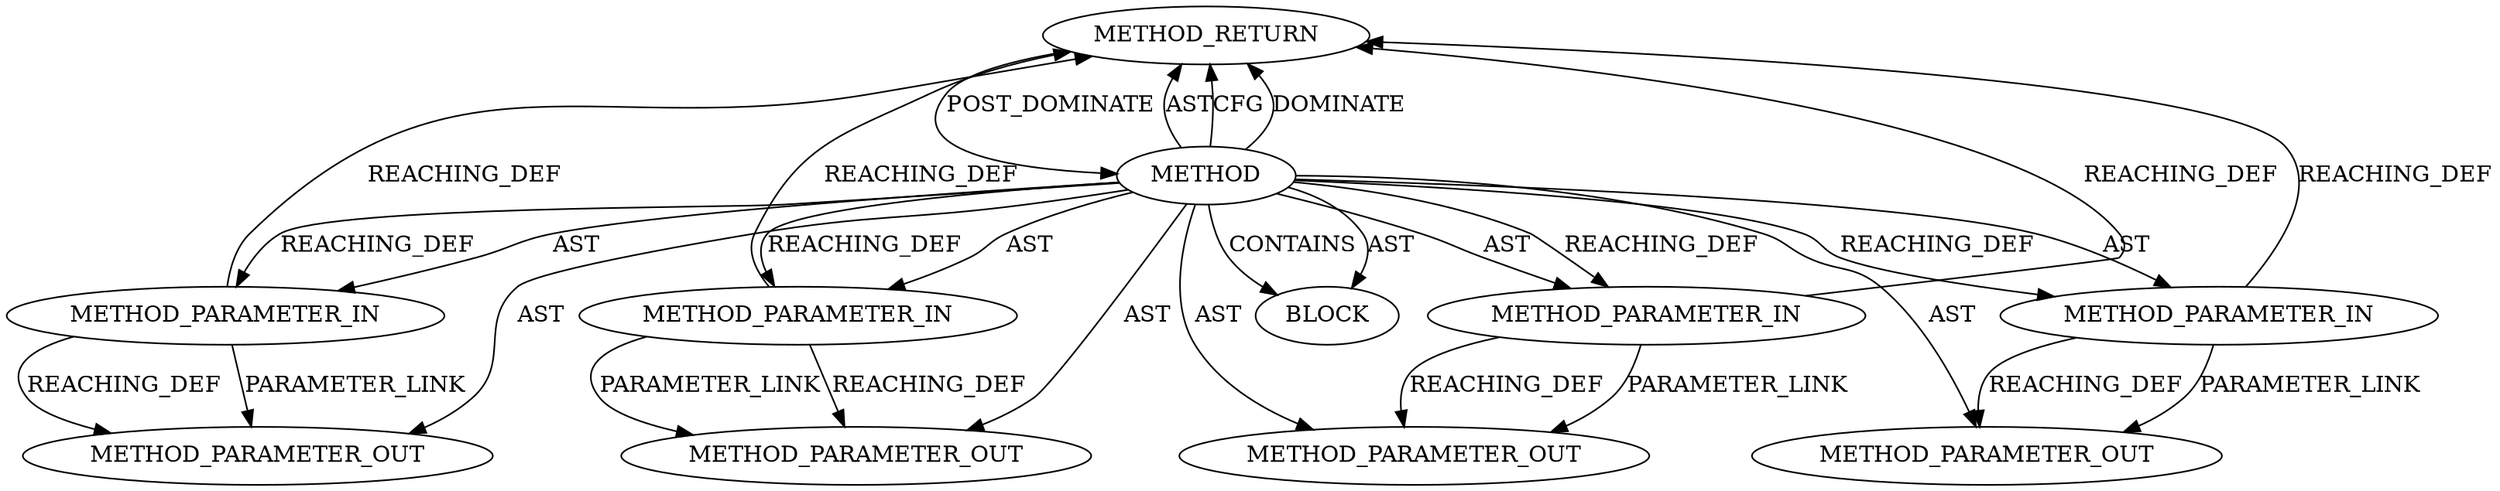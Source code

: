 digraph {
  20938 [label=METHOD_RETURN ORDER=2 CODE="RET" TYPE_FULL_NAME="ANY" EVALUATION_STRATEGY="BY_VALUE"]
  20935 [label=METHOD_PARAMETER_IN ORDER=3 CODE="p3" IS_VARIADIC=false TYPE_FULL_NAME="ANY" EVALUATION_STRATEGY="BY_VALUE" INDEX=3 NAME="p3"]
  20933 [label=METHOD_PARAMETER_IN ORDER=1 CODE="p1" IS_VARIADIC=false TYPE_FULL_NAME="ANY" EVALUATION_STRATEGY="BY_VALUE" INDEX=1 NAME="p1"]
  22381 [label=METHOD_PARAMETER_OUT ORDER=1 CODE="p1" IS_VARIADIC=false TYPE_FULL_NAME="ANY" EVALUATION_STRATEGY="BY_VALUE" INDEX=1 NAME="p1"]
  22383 [label=METHOD_PARAMETER_OUT ORDER=3 CODE="p3" IS_VARIADIC=false TYPE_FULL_NAME="ANY" EVALUATION_STRATEGY="BY_VALUE" INDEX=3 NAME="p3"]
  22382 [label=METHOD_PARAMETER_OUT ORDER=2 CODE="p2" IS_VARIADIC=false TYPE_FULL_NAME="ANY" EVALUATION_STRATEGY="BY_VALUE" INDEX=2 NAME="p2"]
  20932 [label=METHOD AST_PARENT_TYPE="NAMESPACE_BLOCK" AST_PARENT_FULL_NAME="<global>" ORDER=0 CODE="<empty>" FULL_NAME="skb_copy_datagram_msg" IS_EXTERNAL=true FILENAME="<empty>" SIGNATURE="" NAME="skb_copy_datagram_msg"]
  20936 [label=METHOD_PARAMETER_IN ORDER=4 CODE="p4" IS_VARIADIC=false TYPE_FULL_NAME="ANY" EVALUATION_STRATEGY="BY_VALUE" INDEX=4 NAME="p4"]
  22384 [label=METHOD_PARAMETER_OUT ORDER=4 CODE="p4" IS_VARIADIC=false TYPE_FULL_NAME="ANY" EVALUATION_STRATEGY="BY_VALUE" INDEX=4 NAME="p4"]
  20937 [label=BLOCK ORDER=1 ARGUMENT_INDEX=1 CODE="<empty>" TYPE_FULL_NAME="ANY"]
  20934 [label=METHOD_PARAMETER_IN ORDER=2 CODE="p2" IS_VARIADIC=false TYPE_FULL_NAME="ANY" EVALUATION_STRATEGY="BY_VALUE" INDEX=2 NAME="p2"]
  20932 -> 20934 [label=AST ]
  20932 -> 20937 [label=AST ]
  20935 -> 22383 [label=PARAMETER_LINK ]
  20936 -> 20938 [label=REACHING_DEF VARIABLE="p4"]
  20934 -> 20938 [label=REACHING_DEF VARIABLE="p2"]
  20934 -> 22382 [label=PARAMETER_LINK ]
  20932 -> 20933 [label=REACHING_DEF VARIABLE=""]
  20932 -> 22384 [label=AST ]
  20932 -> 20938 [label=AST ]
  20932 -> 20935 [label=AST ]
  20933 -> 22381 [label=REACHING_DEF VARIABLE="p1"]
  20932 -> 20938 [label=CFG ]
  20932 -> 20936 [label=REACHING_DEF VARIABLE=""]
  20932 -> 22382 [label=AST ]
  20932 -> 22383 [label=AST ]
  20932 -> 20938 [label=DOMINATE ]
  20933 -> 22381 [label=PARAMETER_LINK ]
  20932 -> 20935 [label=REACHING_DEF VARIABLE=""]
  20936 -> 22384 [label=REACHING_DEF VARIABLE="p4"]
  20932 -> 20937 [label=CONTAINS ]
  20936 -> 22384 [label=PARAMETER_LINK ]
  20934 -> 22382 [label=REACHING_DEF VARIABLE="p2"]
  20935 -> 20938 [label=REACHING_DEF VARIABLE="p3"]
  20932 -> 20934 [label=REACHING_DEF VARIABLE=""]
  20932 -> 20933 [label=AST ]
  20932 -> 22381 [label=AST ]
  20932 -> 20936 [label=AST ]
  20933 -> 20938 [label=REACHING_DEF VARIABLE="p1"]
  20935 -> 22383 [label=REACHING_DEF VARIABLE="p3"]
  20938 -> 20932 [label=POST_DOMINATE ]
}
